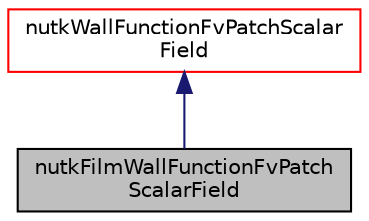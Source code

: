 digraph "nutkFilmWallFunctionFvPatchScalarField"
{
  bgcolor="transparent";
  edge [fontname="Helvetica",fontsize="10",labelfontname="Helvetica",labelfontsize="10"];
  node [fontname="Helvetica",fontsize="10",shape=record];
  Node1 [label="nutkFilmWallFunctionFvPatch\lScalarField",height=0.2,width=0.4,color="black", fillcolor="grey75", style="filled", fontcolor="black"];
  Node2 -> Node1 [dir="back",color="midnightblue",fontsize="10",style="solid",fontname="Helvetica"];
  Node2 [label="nutkWallFunctionFvPatchScalar\lField",height=0.2,width=0.4,color="red",URL="$a01724.html",tooltip="This boundary condition provides a turbulent kinematic viscosity condition when using wall functions..."];
}
